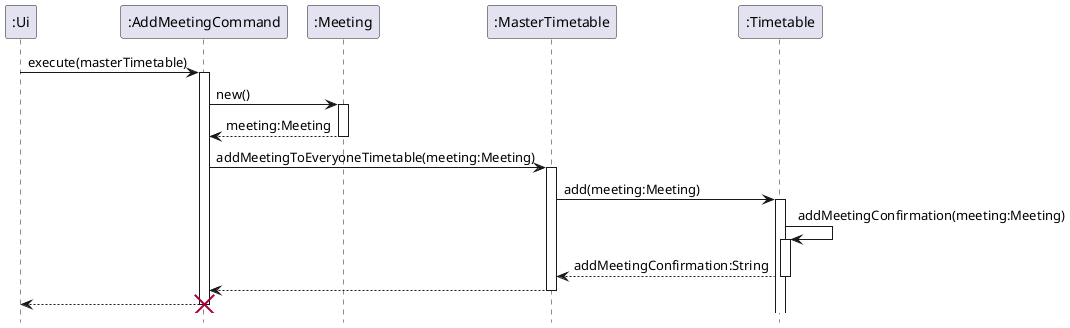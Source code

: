 @startuml
hide footbox

":Ui" -> ":AddMeetingCommand" ++: execute(masterTimetable)
":AddMeetingCommand" -> ":Meeting" ++ : new()
":Meeting" --> ":AddMeetingCommand" --: meeting:Meeting

":AddMeetingCommand" -> ":MasterTimetable" ++: addMeetingToEveryoneTimetable(meeting:Meeting)
":MasterTimetable" -> ":Timetable" ++ : add(meeting:Meeting)
":Timetable" -> ":Timetable"++: addMeetingConfirmation(meeting:Meeting)
":Timetable" --> ":MasterTimetable" --: addMeetingConfirmation:String
":MasterTimetable" --> ":AddMeetingCommand" -- :
":AddMeetingCommand" --> ":Ui" --:

destroy ":AddMeetingCommand"


@enduml
